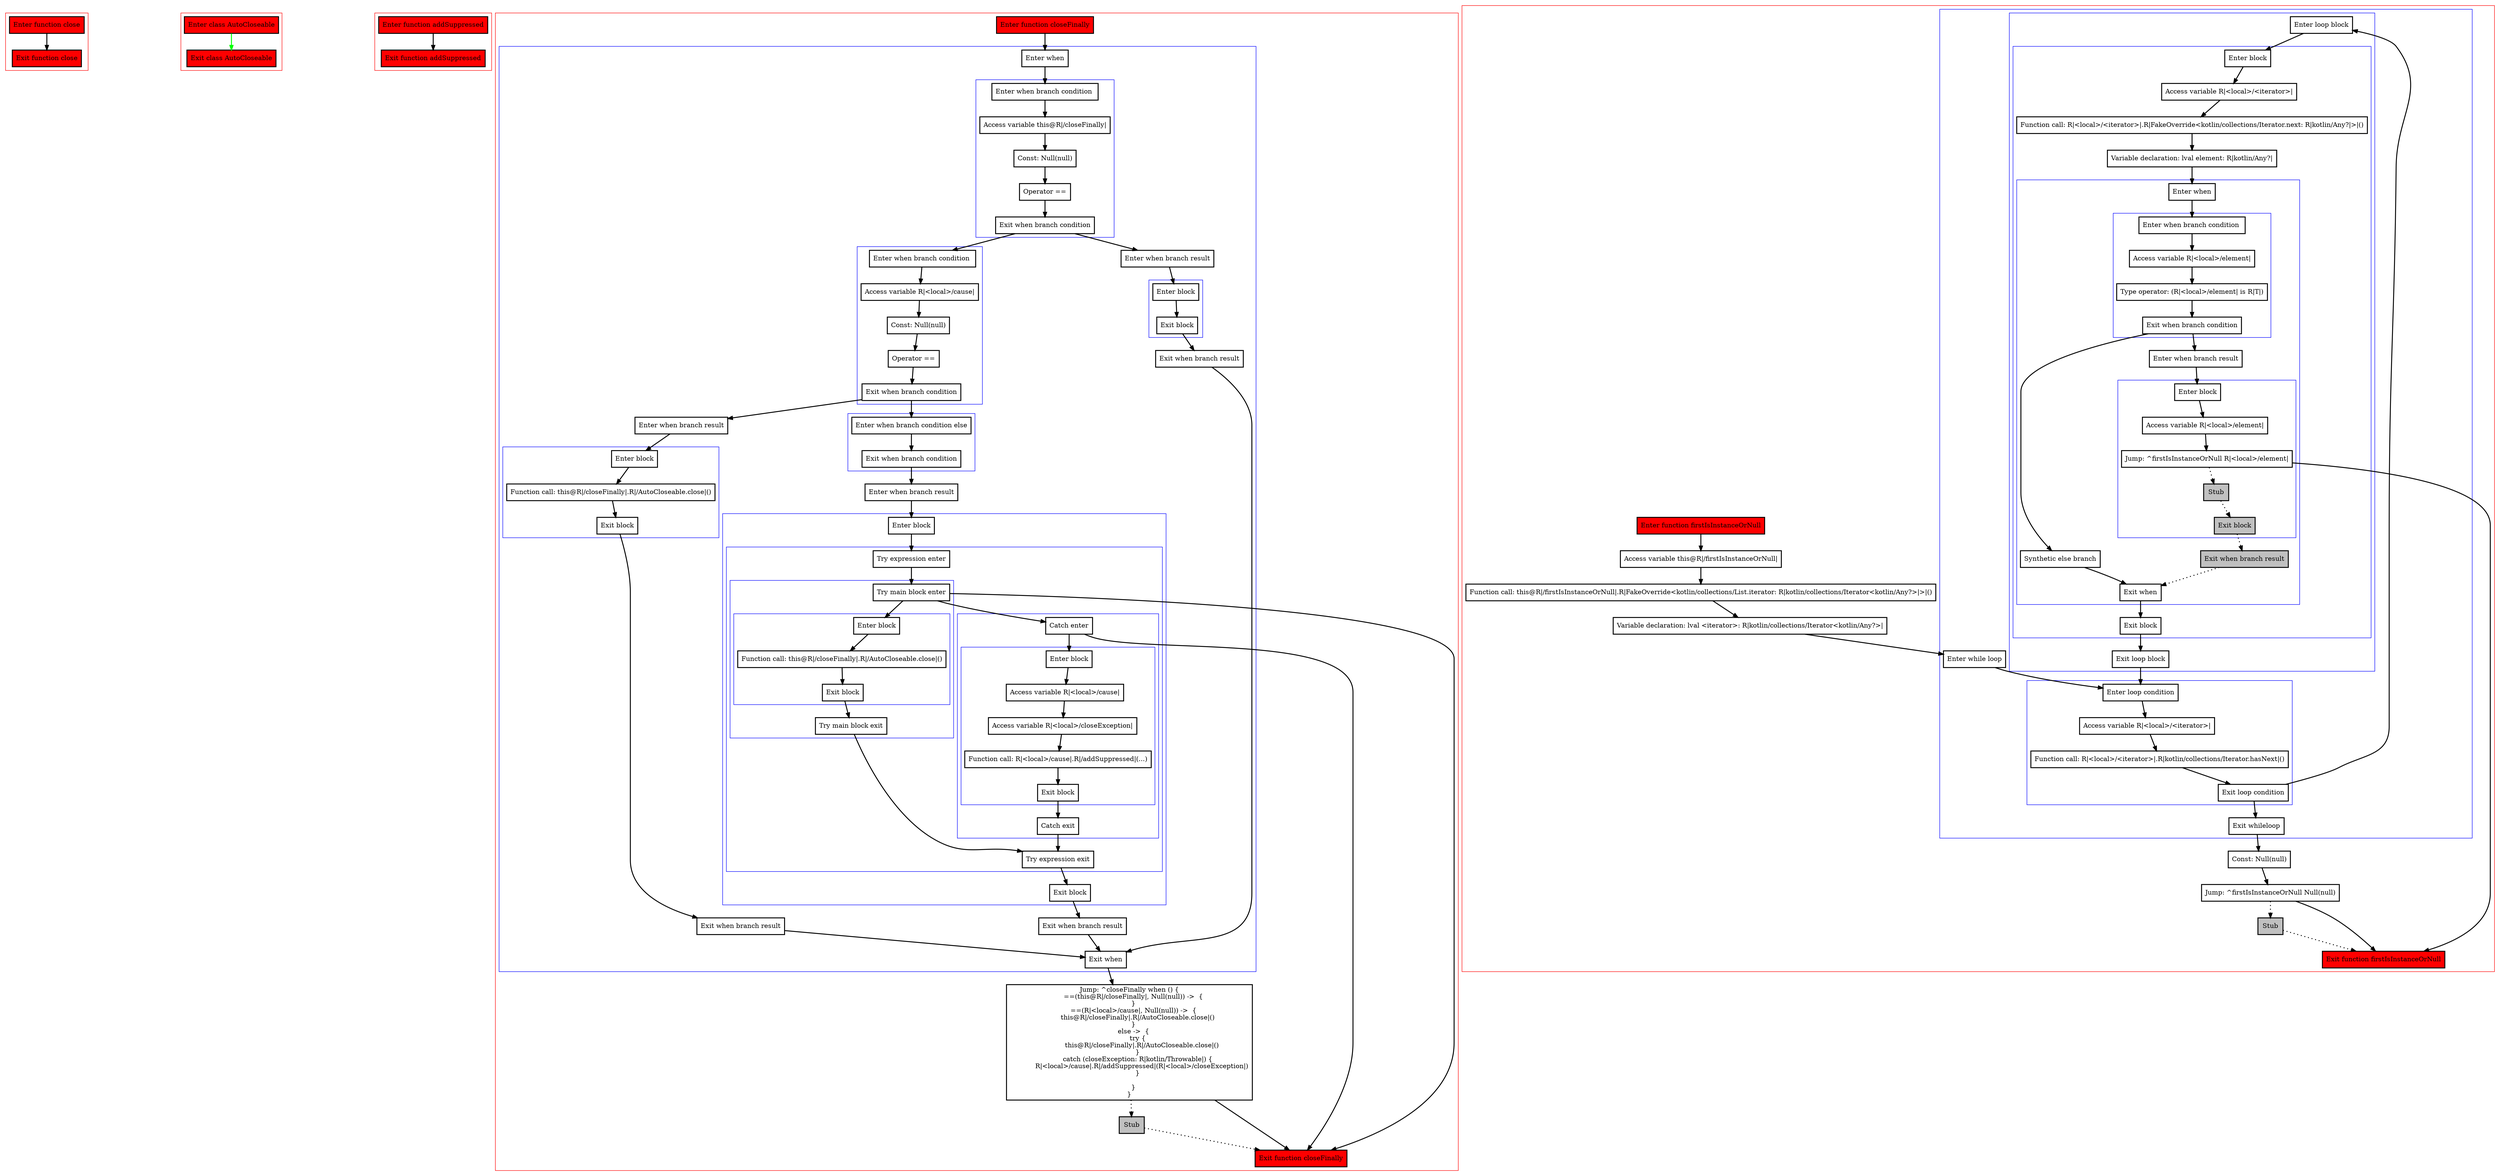 digraph complex_kt {
    graph [nodesep=3]
    node [shape=box penwidth=2]
    edge [penwidth=2]

    subgraph cluster_0 {
        color=red
        0 [label="Enter function close" style="filled" fillcolor=red];
        1 [label="Exit function close" style="filled" fillcolor=red];
    }
    0 -> {1};

    subgraph cluster_1 {
        color=red
        2 [label="Enter class AutoCloseable" style="filled" fillcolor=red];
        3 [label="Exit class AutoCloseable" style="filled" fillcolor=red];
    }
    2 -> {3} [color=green];

    subgraph cluster_2 {
        color=red
        4 [label="Enter function addSuppressed" style="filled" fillcolor=red];
        5 [label="Exit function addSuppressed" style="filled" fillcolor=red];
    }
    4 -> {5};

    subgraph cluster_3 {
        color=red
        6 [label="Enter function closeFinally" style="filled" fillcolor=red];
        subgraph cluster_4 {
            color=blue
            8 [label="Enter when"];
            subgraph cluster_5 {
                color=blue
                10 [label="Enter when branch condition "];
                11 [label="Access variable this@R|/closeFinally|"];
                12 [label="Const: Null(null)"];
                13 [label="Operator =="];
                14 [label="Exit when branch condition"];
            }
            subgraph cluster_6 {
                color=blue
                19 [label="Enter when branch condition "];
                20 [label="Access variable R|<local>/cause|"];
                21 [label="Const: Null(null)"];
                22 [label="Operator =="];
                23 [label="Exit when branch condition"];
            }
            subgraph cluster_7 {
                color=blue
                29 [label="Enter when branch condition else"];
                30 [label="Exit when branch condition"];
            }
            31 [label="Enter when branch result"];
            subgraph cluster_8 {
                color=blue
                32 [label="Enter block"];
                subgraph cluster_9 {
                    color=blue
                    33 [label="Try expression enter"];
                    subgraph cluster_10 {
                        color=blue
                        35 [label="Try main block enter"];
                        subgraph cluster_11 {
                            color=blue
                            37 [label="Enter block"];
                            38 [label="Function call: this@R|/closeFinally|.R|/AutoCloseable.close|()"];
                            39 [label="Exit block"];
                        }
                        40 [label="Try main block exit"];
                    }
                    subgraph cluster_12 {
                        color=blue
                        36 [label="Catch enter"];
                        subgraph cluster_13 {
                            color=blue
                            41 [label="Enter block"];
                            42 [label="Access variable R|<local>/cause|"];
                            43 [label="Access variable R|<local>/closeException|"];
                            44 [label="Function call: R|<local>/cause|.R|/addSuppressed|(...)"];
                            45 [label="Exit block"];
                        }
                        46 [label="Catch exit"];
                    }
                    34 [label="Try expression exit"];
                }
                47 [label="Exit block"];
            }
            48 [label="Exit when branch result"];
            24 [label="Enter when branch result"];
            subgraph cluster_14 {
                color=blue
                25 [label="Enter block"];
                26 [label="Function call: this@R|/closeFinally|.R|/AutoCloseable.close|()"];
                27 [label="Exit block"];
            }
            28 [label="Exit when branch result"];
            15 [label="Enter when branch result"];
            subgraph cluster_15 {
                color=blue
                16 [label="Enter block"];
                17 [label="Exit block"];
            }
            18 [label="Exit when branch result"];
            9 [label="Exit when"];
        }
        49 [label="Jump: ^closeFinally when () {
    ==(this@R|/closeFinally|, Null(null)) ->  {
    }
    ==(R|<local>/cause|, Null(null)) ->  {
        this@R|/closeFinally|.R|/AutoCloseable.close|()
    }
    else ->  {
        try {
            this@R|/closeFinally|.R|/AutoCloseable.close|()
        }
        catch (closeException: R|kotlin/Throwable|) {
            R|<local>/cause|.R|/addSuppressed|(R|<local>/closeException|)
        }

    }
}
"];
        50 [label="Stub" style="filled" fillcolor=gray];
        7 [label="Exit function closeFinally" style="filled" fillcolor=red];
    }
    6 -> {8};
    8 -> {10};
    9 -> {49};
    10 -> {11};
    11 -> {12};
    12 -> {13};
    13 -> {14};
    14 -> {15 19};
    15 -> {16};
    16 -> {17};
    17 -> {18};
    18 -> {9};
    19 -> {20};
    20 -> {21};
    21 -> {22};
    22 -> {23};
    23 -> {24 29};
    24 -> {25};
    25 -> {26};
    26 -> {27};
    27 -> {28};
    28 -> {9};
    29 -> {30};
    30 -> {31};
    31 -> {32};
    32 -> {33};
    33 -> {35};
    34 -> {47};
    35 -> {7 36 37};
    36 -> {7 41};
    37 -> {38};
    38 -> {39};
    39 -> {40};
    40 -> {34};
    41 -> {42};
    42 -> {43};
    43 -> {44};
    44 -> {45};
    45 -> {46};
    46 -> {34};
    47 -> {48};
    48 -> {9};
    49 -> {7};
    49 -> {50} [style=dotted];
    50 -> {7} [style=dotted];

    subgraph cluster_16 {
        color=red
        51 [label="Enter function firstIsInstanceOrNull" style="filled" fillcolor=red];
        53 [label="Access variable this@R|/firstIsInstanceOrNull|"];
        54 [label="Function call: this@R|/firstIsInstanceOrNull|.R|FakeOverride<kotlin/collections/List.iterator: R|kotlin/collections/Iterator<kotlin/Any?>|>|()"];
        55 [label="Variable declaration: lval <iterator>: R|kotlin/collections/Iterator<kotlin/Any?>|"];
        subgraph cluster_17 {
            color=blue
            56 [label="Enter while loop"];
            subgraph cluster_18 {
                color=blue
                58 [label="Enter loop condition"];
                59 [label="Access variable R|<local>/<iterator>|"];
                60 [label="Function call: R|<local>/<iterator>|.R|kotlin/collections/Iterator.hasNext|()"];
                61 [label="Exit loop condition"];
            }
            subgraph cluster_19 {
                color=blue
                62 [label="Enter loop block"];
                subgraph cluster_20 {
                    color=blue
                    63 [label="Enter block"];
                    64 [label="Access variable R|<local>/<iterator>|"];
                    65 [label="Function call: R|<local>/<iterator>|.R|FakeOverride<kotlin/collections/Iterator.next: R|kotlin/Any?|>|()"];
                    66 [label="Variable declaration: lval element: R|kotlin/Any?|"];
                    subgraph cluster_21 {
                        color=blue
                        67 [label="Enter when"];
                        subgraph cluster_22 {
                            color=blue
                            69 [label="Enter when branch condition "];
                            70 [label="Access variable R|<local>/element|"];
                            71 [label="Type operator: (R|<local>/element| is R|T|)"];
                            72 [label="Exit when branch condition"];
                        }
                        80 [label="Synthetic else branch"];
                        73 [label="Enter when branch result"];
                        subgraph cluster_23 {
                            color=blue
                            74 [label="Enter block"];
                            75 [label="Access variable R|<local>/element|"];
                            76 [label="Jump: ^firstIsInstanceOrNull R|<local>/element|"];
                            77 [label="Stub" style="filled" fillcolor=gray];
                            78 [label="Exit block" style="filled" fillcolor=gray];
                        }
                        79 [label="Exit when branch result" style="filled" fillcolor=gray];
                        68 [label="Exit when"];
                    }
                    81 [label="Exit block"];
                }
                82 [label="Exit loop block"];
            }
            57 [label="Exit whileloop"];
        }
        83 [label="Const: Null(null)"];
        84 [label="Jump: ^firstIsInstanceOrNull Null(null)"];
        85 [label="Stub" style="filled" fillcolor=gray];
        52 [label="Exit function firstIsInstanceOrNull" style="filled" fillcolor=red];
    }
    51 -> {53};
    53 -> {54};
    54 -> {55};
    55 -> {56};
    56 -> {58};
    57 -> {83};
    58 -> {59};
    59 -> {60};
    60 -> {61};
    61 -> {57 62};
    62 -> {63};
    63 -> {64};
    64 -> {65};
    65 -> {66};
    66 -> {67};
    67 -> {69};
    68 -> {81};
    69 -> {70};
    70 -> {71};
    71 -> {72};
    72 -> {73 80};
    73 -> {74};
    74 -> {75};
    75 -> {76};
    76 -> {52};
    76 -> {77} [style=dotted];
    77 -> {78} [style=dotted];
    78 -> {79} [style=dotted];
    79 -> {68} [style=dotted];
    80 -> {68};
    81 -> {82};
    82 -> {58};
    83 -> {84};
    84 -> {52};
    84 -> {85} [style=dotted];
    85 -> {52} [style=dotted];

}
